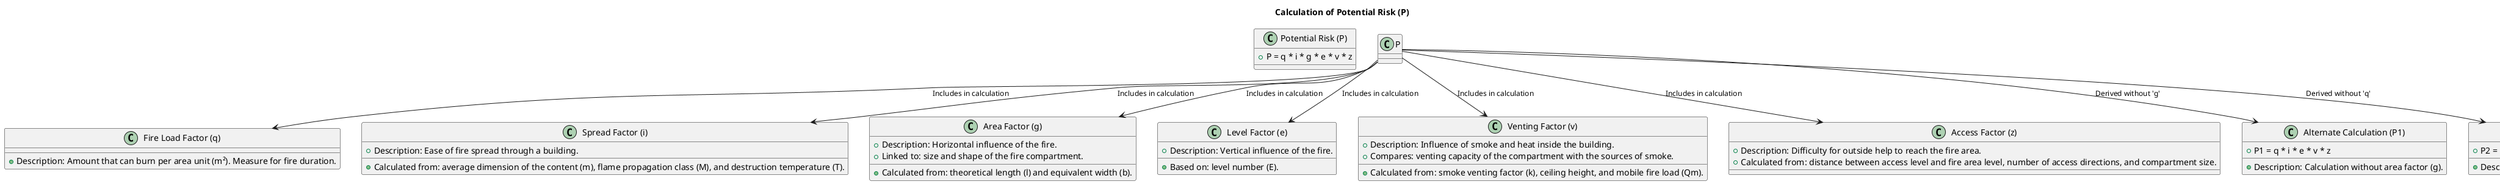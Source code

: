 @startuml
!define RECTANGLE class
skinparam rectangle {
  BackgroundColor #A9DCDF
  BorderColor #000000
  FontSize 12
  FontColor #000000
  RoundCorner 20
}

skinparam arrow {
  FontSize 12
  FontColor #000000
}

title Calculation of Potential Risk (P)

' Define the main Potential Risk (P) calculation
RECTANGLE "Potential Risk (P)" {
  +P = q * i * g * e * v * z
}

' Define the factors with descriptions
RECTANGLE "Fire Load Factor (q)" {
  +Description: Amount that can burn per area unit (m²). Measure for fire duration.
}

RECTANGLE "Spread Factor (i)" {
  +Description: Ease of fire spread through a building.
  +Calculated from: average dimension of the content (m), flame propagation class (M), and destruction temperature (T).
}

RECTANGLE "Area Factor (g)" {
  +Description: Horizontal influence of the fire.
  +Linked to: size and shape of the fire compartment.
  +Calculated from: theoretical length (l) and equivalent width (b).
}

RECTANGLE "Level Factor (e)" {
  +Description: Vertical influence of the fire.
  +Based on: level number (E).
}

RECTANGLE "Venting Factor (v)" {
  +Description: Influence of smoke and heat inside the building.
  +Compares: venting capacity of the compartment with the sources of smoke.
  +Calculated from: smoke venting factor (k), ceiling height, and mobile fire load (Qm).
}

RECTANGLE "Access Factor (z)" {
  +Description: Difficulty for outside help to reach the fire area.
  +Calculated from: distance between access level and fire area level, number of access directions, and compartment size.
}

' Define alternate calculations with explanations
RECTANGLE "Alternate Calculation (P1)" {
  +P1 = q * i * e * v * z
  +Description: Calculation without area factor (g).
}

RECTANGLE "Alternate Calculation (P2)" {
  +P2 = g * i * e * v * z
  +Description: Calculation without fire load factor (q).
}

' Main calculation connections
"P" --> "Fire Load Factor (q)" : "Includes in calculation"
"P" --> "Spread Factor (i)" : "Includes in calculation"
"P" --> "Area Factor (g)" : "Includes in calculation"
"P" --> "Level Factor (e)" : "Includes in calculation"
"P" --> "Venting Factor (v)" : "Includes in calculation"
"P" --> "Access Factor (z)" : "Includes in calculation"

' Alternate calculation connections
"P" --> "Alternate Calculation (P1)" : "Derived without 'g'"
"P" --> "Alternate Calculation (P2)" : "Derived without 'q'"

@enduml